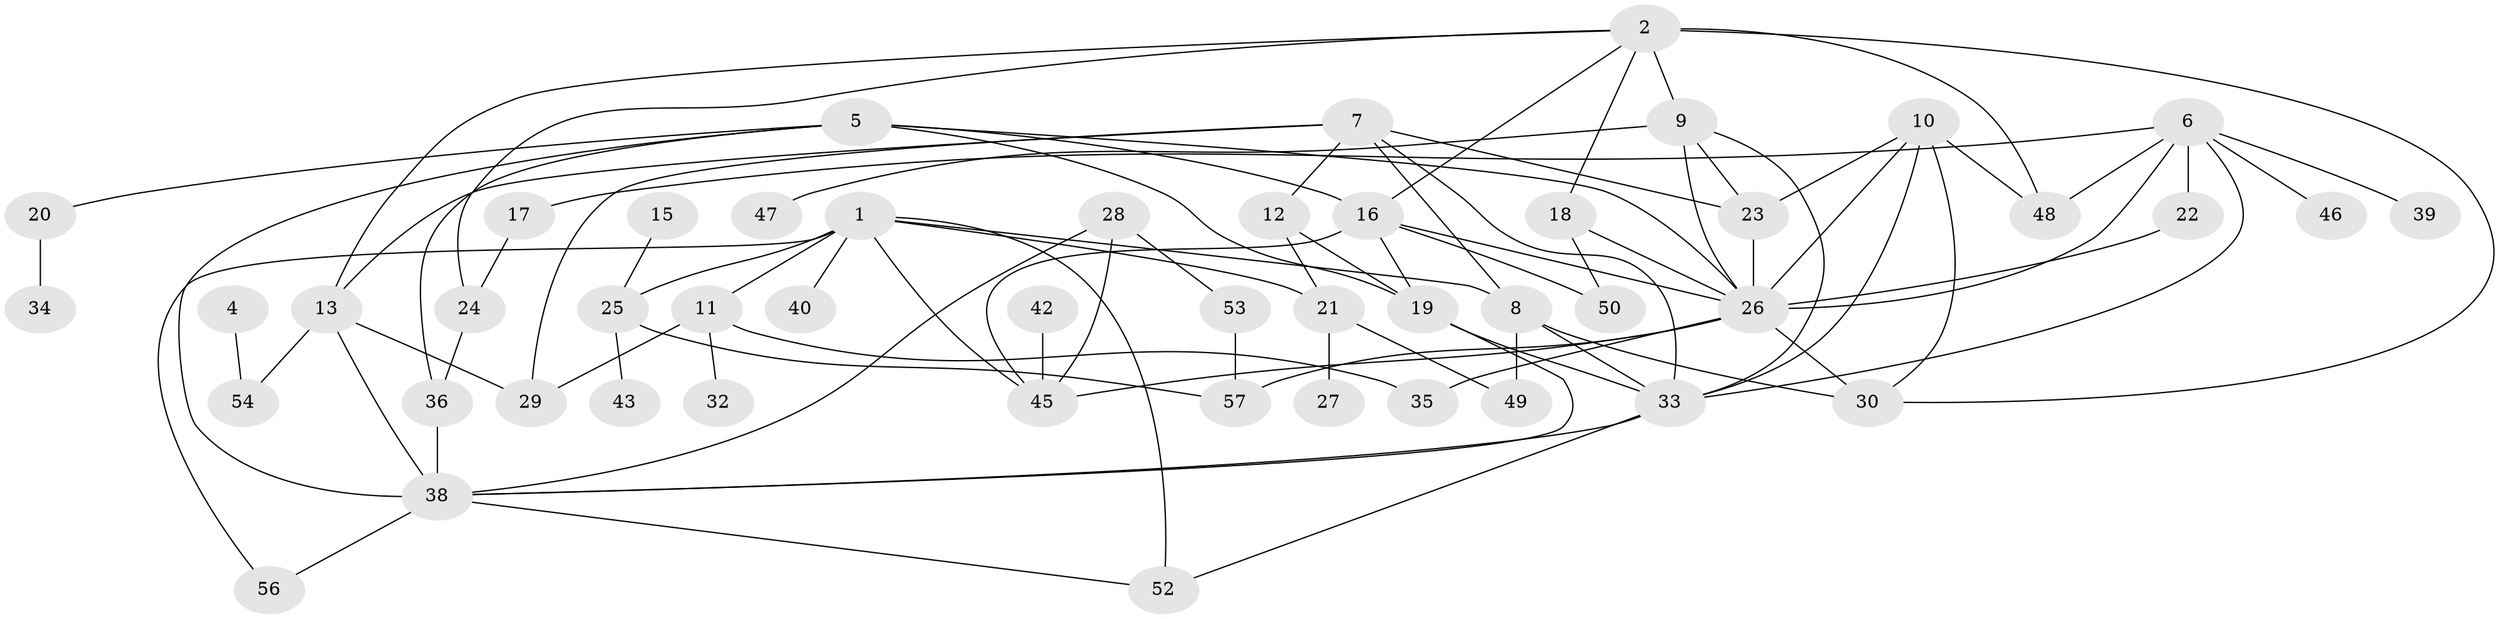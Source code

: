 // original degree distribution, {4: 0.13157894736842105, 2: 0.22807017543859648, 0: 0.07017543859649122, 1: 0.21052631578947367, 3: 0.22807017543859648, 6: 0.043859649122807015, 7: 0.017543859649122806, 5: 0.07017543859649122}
// Generated by graph-tools (version 1.1) at 2025/33/03/09/25 02:33:31]
// undirected, 49 vertices, 87 edges
graph export_dot {
graph [start="1"]
  node [color=gray90,style=filled];
  1;
  2;
  4;
  5;
  6;
  7;
  8;
  9;
  10;
  11;
  12;
  13;
  15;
  16;
  17;
  18;
  19;
  20;
  21;
  22;
  23;
  24;
  25;
  26;
  27;
  28;
  29;
  30;
  32;
  33;
  34;
  35;
  36;
  38;
  39;
  40;
  42;
  43;
  45;
  46;
  47;
  48;
  49;
  50;
  52;
  53;
  54;
  56;
  57;
  1 -- 8 [weight=1.0];
  1 -- 11 [weight=1.0];
  1 -- 21 [weight=1.0];
  1 -- 25 [weight=1.0];
  1 -- 40 [weight=2.0];
  1 -- 45 [weight=1.0];
  1 -- 52 [weight=1.0];
  1 -- 56 [weight=1.0];
  2 -- 9 [weight=1.0];
  2 -- 13 [weight=1.0];
  2 -- 16 [weight=1.0];
  2 -- 18 [weight=1.0];
  2 -- 24 [weight=1.0];
  2 -- 30 [weight=1.0];
  2 -- 48 [weight=2.0];
  4 -- 54 [weight=1.0];
  5 -- 16 [weight=1.0];
  5 -- 19 [weight=1.0];
  5 -- 20 [weight=1.0];
  5 -- 26 [weight=1.0];
  5 -- 36 [weight=1.0];
  5 -- 38 [weight=1.0];
  6 -- 17 [weight=1.0];
  6 -- 22 [weight=1.0];
  6 -- 26 [weight=1.0];
  6 -- 33 [weight=1.0];
  6 -- 39 [weight=1.0];
  6 -- 46 [weight=1.0];
  6 -- 48 [weight=1.0];
  7 -- 8 [weight=1.0];
  7 -- 12 [weight=1.0];
  7 -- 13 [weight=1.0];
  7 -- 23 [weight=1.0];
  7 -- 29 [weight=1.0];
  7 -- 33 [weight=1.0];
  8 -- 30 [weight=1.0];
  8 -- 33 [weight=1.0];
  8 -- 49 [weight=1.0];
  9 -- 23 [weight=1.0];
  9 -- 26 [weight=1.0];
  9 -- 33 [weight=1.0];
  9 -- 47 [weight=1.0];
  10 -- 23 [weight=1.0];
  10 -- 26 [weight=2.0];
  10 -- 30 [weight=1.0];
  10 -- 33 [weight=1.0];
  10 -- 48 [weight=2.0];
  11 -- 29 [weight=1.0];
  11 -- 32 [weight=1.0];
  11 -- 35 [weight=1.0];
  12 -- 19 [weight=2.0];
  12 -- 21 [weight=1.0];
  13 -- 29 [weight=1.0];
  13 -- 38 [weight=1.0];
  13 -- 54 [weight=1.0];
  15 -- 25 [weight=1.0];
  16 -- 19 [weight=2.0];
  16 -- 26 [weight=1.0];
  16 -- 45 [weight=1.0];
  16 -- 50 [weight=1.0];
  17 -- 24 [weight=1.0];
  18 -- 26 [weight=2.0];
  18 -- 50 [weight=1.0];
  19 -- 33 [weight=1.0];
  19 -- 38 [weight=1.0];
  20 -- 34 [weight=1.0];
  21 -- 27 [weight=1.0];
  21 -- 49 [weight=1.0];
  22 -- 26 [weight=1.0];
  23 -- 26 [weight=1.0];
  24 -- 36 [weight=1.0];
  25 -- 43 [weight=1.0];
  25 -- 57 [weight=1.0];
  26 -- 30 [weight=1.0];
  26 -- 35 [weight=1.0];
  26 -- 45 [weight=1.0];
  26 -- 57 [weight=1.0];
  28 -- 38 [weight=1.0];
  28 -- 45 [weight=1.0];
  28 -- 53 [weight=1.0];
  33 -- 38 [weight=1.0];
  33 -- 52 [weight=1.0];
  36 -- 38 [weight=4.0];
  38 -- 52 [weight=1.0];
  38 -- 56 [weight=1.0];
  42 -- 45 [weight=1.0];
  53 -- 57 [weight=1.0];
}

